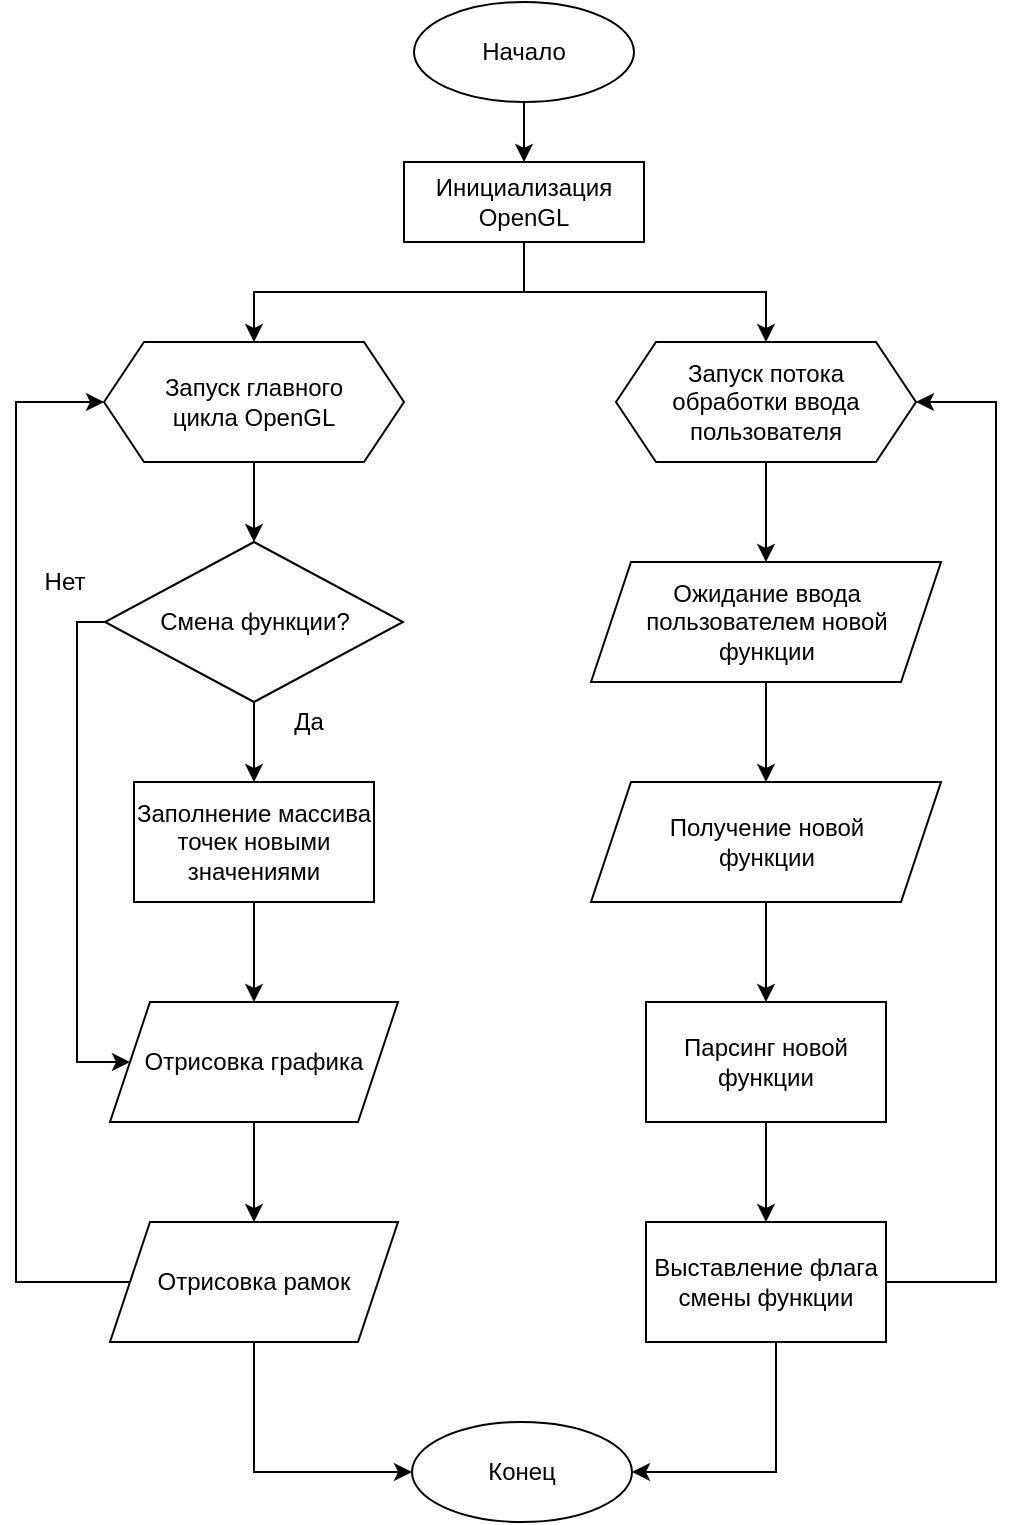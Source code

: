 <mxfile version="13.9.9" type="device"><diagram id="TwdrmMFhZ-e7Rlhi1MAl" name="Страница 1"><mxGraphModel dx="1551" dy="1153" grid="1" gridSize="10" guides="1" tooltips="1" connect="1" arrows="1" fold="1" page="1" pageScale="1" pageWidth="827" pageHeight="1169" math="0" shadow="0"><root><mxCell id="0"/><mxCell id="1" parent="0"/><mxCell id="PMD0TlUEWNyR0CgfsT67-37" style="edgeStyle=orthogonalEdgeStyle;rounded=0;orthogonalLoop=1;jettySize=auto;html=1;entryX=0.5;entryY=0;entryDx=0;entryDy=0;fontColor=#000000;" edge="1" parent="1" source="ex3Rez0DELErfLiUG0Pz-1" target="PMD0TlUEWNyR0CgfsT67-2"><mxGeometry relative="1" as="geometry"/></mxCell><mxCell id="ex3Rez0DELErfLiUG0Pz-1" value="Начало" style="ellipse;whiteSpace=wrap;html=1;" parent="1" vertex="1"><mxGeometry x="368" y="30" width="110" height="50" as="geometry"/></mxCell><mxCell id="PMD0TlUEWNyR0CgfsT67-30" style="edgeStyle=orthogonalEdgeStyle;rounded=0;orthogonalLoop=1;jettySize=auto;html=1;entryX=0.5;entryY=0;entryDx=0;entryDy=0;fontColor=#000000;" edge="1" parent="1" source="PMD0TlUEWNyR0CgfsT67-2" target="PMD0TlUEWNyR0CgfsT67-8"><mxGeometry relative="1" as="geometry"/></mxCell><mxCell id="PMD0TlUEWNyR0CgfsT67-31" style="edgeStyle=orthogonalEdgeStyle;rounded=0;orthogonalLoop=1;jettySize=auto;html=1;entryX=0.5;entryY=0;entryDx=0;entryDy=0;fontColor=#000000;" edge="1" parent="1" source="PMD0TlUEWNyR0CgfsT67-2" target="PMD0TlUEWNyR0CgfsT67-10"><mxGeometry relative="1" as="geometry"/></mxCell><mxCell id="PMD0TlUEWNyR0CgfsT67-2" value="Инициализация OpenGL" style="rounded=0;whiteSpace=wrap;html=1;" vertex="1" parent="1"><mxGeometry x="363" y="110" width="120" height="40" as="geometry"/></mxCell><mxCell id="PMD0TlUEWNyR0CgfsT67-27" style="edgeStyle=orthogonalEdgeStyle;rounded=0;orthogonalLoop=1;jettySize=auto;html=1;entryX=0.5;entryY=0;entryDx=0;entryDy=0;fontColor=#000000;" edge="1" parent="1" source="PMD0TlUEWNyR0CgfsT67-5" target="PMD0TlUEWNyR0CgfsT67-7"><mxGeometry relative="1" as="geometry"/></mxCell><mxCell id="PMD0TlUEWNyR0CgfsT67-5" value="Отрисовка графика" style="shape=parallelogram;perimeter=parallelogramPerimeter;whiteSpace=wrap;html=1;fixedSize=1;" vertex="1" parent="1"><mxGeometry x="216" y="530" width="144" height="60" as="geometry"/></mxCell><mxCell id="PMD0TlUEWNyR0CgfsT67-32" style="edgeStyle=orthogonalEdgeStyle;rounded=0;orthogonalLoop=1;jettySize=auto;html=1;entryX=0;entryY=0.5;entryDx=0;entryDy=0;fontColor=#000000;" edge="1" parent="1" source="PMD0TlUEWNyR0CgfsT67-7" target="PMD0TlUEWNyR0CgfsT67-8"><mxGeometry relative="1" as="geometry"><Array as="points"><mxPoint x="169" y="670"/><mxPoint x="169" y="230"/></Array></mxGeometry></mxCell><mxCell id="PMD0TlUEWNyR0CgfsT67-36" style="edgeStyle=orthogonalEdgeStyle;rounded=0;orthogonalLoop=1;jettySize=auto;html=1;entryX=0;entryY=0.5;entryDx=0;entryDy=0;fontColor=#000000;" edge="1" parent="1" source="PMD0TlUEWNyR0CgfsT67-7" target="PMD0TlUEWNyR0CgfsT67-34"><mxGeometry relative="1" as="geometry"><Array as="points"><mxPoint x="288" y="765"/></Array></mxGeometry></mxCell><mxCell id="PMD0TlUEWNyR0CgfsT67-7" value="Отрисовка рамок" style="shape=parallelogram;perimeter=parallelogramPerimeter;whiteSpace=wrap;html=1;fixedSize=1;" vertex="1" parent="1"><mxGeometry x="216" y="640" width="144" height="60" as="geometry"/></mxCell><mxCell id="PMD0TlUEWNyR0CgfsT67-29" style="edgeStyle=orthogonalEdgeStyle;rounded=0;orthogonalLoop=1;jettySize=auto;html=1;entryX=0.5;entryY=0;entryDx=0;entryDy=0;fontColor=#000000;" edge="1" parent="1" source="PMD0TlUEWNyR0CgfsT67-8" target="PMD0TlUEWNyR0CgfsT67-21"><mxGeometry relative="1" as="geometry"/></mxCell><mxCell id="PMD0TlUEWNyR0CgfsT67-8" value="&lt;span&gt;Запуск главного цикла OpenGL&lt;/span&gt;" style="shape=hexagon;perimeter=hexagonPerimeter2;whiteSpace=wrap;html=1;fixedSize=1;rounded=0;spacingLeft=15;spacingRight=15;" vertex="1" parent="1"><mxGeometry x="213" y="200" width="150" height="60" as="geometry"/></mxCell><mxCell id="PMD0TlUEWNyR0CgfsT67-17" style="edgeStyle=orthogonalEdgeStyle;rounded=0;orthogonalLoop=1;jettySize=auto;html=1;entryX=0.5;entryY=0;entryDx=0;entryDy=0;" edge="1" parent="1" source="PMD0TlUEWNyR0CgfsT67-10" target="PMD0TlUEWNyR0CgfsT67-11"><mxGeometry relative="1" as="geometry"/></mxCell><mxCell id="PMD0TlUEWNyR0CgfsT67-10" value="Запуск потока обработки ввода пользователя" style="shape=hexagon;perimeter=hexagonPerimeter2;whiteSpace=wrap;html=1;fixedSize=1;rounded=0;spacingLeft=15;spacingRight=15;" vertex="1" parent="1"><mxGeometry x="469" y="200" width="150" height="60" as="geometry"/></mxCell><mxCell id="PMD0TlUEWNyR0CgfsT67-18" style="edgeStyle=orthogonalEdgeStyle;rounded=0;orthogonalLoop=1;jettySize=auto;html=1;entryX=0.5;entryY=0;entryDx=0;entryDy=0;" edge="1" parent="1" source="PMD0TlUEWNyR0CgfsT67-11" target="PMD0TlUEWNyR0CgfsT67-13"><mxGeometry relative="1" as="geometry"/></mxCell><mxCell id="PMD0TlUEWNyR0CgfsT67-11" value="Ожидание ввода пользователем новой функции" style="shape=parallelogram;perimeter=parallelogramPerimeter;whiteSpace=wrap;html=1;fixedSize=1;rounded=0;spacingLeft=10;spacingRight=10;spacingTop=10;spacingBottom=10;spacing=6;" vertex="1" parent="1"><mxGeometry x="456.5" y="310" width="175" height="60" as="geometry"/></mxCell><mxCell id="PMD0TlUEWNyR0CgfsT67-19" style="edgeStyle=orthogonalEdgeStyle;rounded=0;orthogonalLoop=1;jettySize=auto;html=1;entryX=0.5;entryY=0;entryDx=0;entryDy=0;" edge="1" parent="1" source="PMD0TlUEWNyR0CgfsT67-13" target="PMD0TlUEWNyR0CgfsT67-14"><mxGeometry relative="1" as="geometry"/></mxCell><mxCell id="PMD0TlUEWNyR0CgfsT67-13" value="Получение новой функции" style="shape=parallelogram;perimeter=parallelogramPerimeter;whiteSpace=wrap;html=1;fixedSize=1;rounded=0;spacingLeft=10;spacingRight=10;spacingTop=10;spacingBottom=10;spacing=6;" vertex="1" parent="1"><mxGeometry x="456.5" y="420" width="175" height="60" as="geometry"/></mxCell><mxCell id="PMD0TlUEWNyR0CgfsT67-20" style="edgeStyle=orthogonalEdgeStyle;rounded=0;orthogonalLoop=1;jettySize=auto;html=1;entryX=0.5;entryY=0;entryDx=0;entryDy=0;" edge="1" parent="1" source="PMD0TlUEWNyR0CgfsT67-14" target="PMD0TlUEWNyR0CgfsT67-15"><mxGeometry relative="1" as="geometry"/></mxCell><mxCell id="PMD0TlUEWNyR0CgfsT67-14" value="Парсинг новой функции" style="rounded=0;whiteSpace=wrap;html=1;" vertex="1" parent="1"><mxGeometry x="484" y="530" width="120" height="60" as="geometry"/></mxCell><mxCell id="PMD0TlUEWNyR0CgfsT67-16" style="edgeStyle=orthogonalEdgeStyle;rounded=0;orthogonalLoop=1;jettySize=auto;html=1;entryX=1;entryY=0.5;entryDx=0;entryDy=0;" edge="1" parent="1" source="PMD0TlUEWNyR0CgfsT67-15" target="PMD0TlUEWNyR0CgfsT67-10"><mxGeometry relative="1" as="geometry"><Array as="points"><mxPoint x="659" y="670"/><mxPoint x="659" y="230"/></Array></mxGeometry></mxCell><mxCell id="PMD0TlUEWNyR0CgfsT67-35" style="edgeStyle=orthogonalEdgeStyle;rounded=0;orthogonalLoop=1;jettySize=auto;html=1;entryX=1;entryY=0.5;entryDx=0;entryDy=0;fontColor=#000000;" edge="1" parent="1" source="PMD0TlUEWNyR0CgfsT67-15" target="PMD0TlUEWNyR0CgfsT67-34"><mxGeometry relative="1" as="geometry"><Array as="points"><mxPoint x="549" y="765"/></Array></mxGeometry></mxCell><mxCell id="PMD0TlUEWNyR0CgfsT67-15" value="Выставление флага смены функции" style="rounded=0;whiteSpace=wrap;html=1;" vertex="1" parent="1"><mxGeometry x="484" y="640" width="120" height="60" as="geometry"/></mxCell><mxCell id="PMD0TlUEWNyR0CgfsT67-23" style="edgeStyle=orthogonalEdgeStyle;rounded=0;orthogonalLoop=1;jettySize=auto;html=1;entryX=0.5;entryY=0;entryDx=0;entryDy=0;labelPosition=right;verticalLabelPosition=middle;align=left;verticalAlign=middle;" edge="1" parent="1" source="PMD0TlUEWNyR0CgfsT67-21" target="PMD0TlUEWNyR0CgfsT67-22"><mxGeometry relative="1" as="geometry"><Array as="points"><mxPoint x="288.5" y="400"/><mxPoint x="288.5" y="400"/></Array></mxGeometry></mxCell><mxCell id="PMD0TlUEWNyR0CgfsT67-26" style="edgeStyle=orthogonalEdgeStyle;rounded=0;orthogonalLoop=1;jettySize=auto;html=1;entryX=0;entryY=0.5;entryDx=0;entryDy=0;fontColor=#000000;" edge="1" parent="1" source="PMD0TlUEWNyR0CgfsT67-21" target="PMD0TlUEWNyR0CgfsT67-5"><mxGeometry relative="1" as="geometry"><Array as="points"><mxPoint x="199.5" y="340"/><mxPoint x="199.5" y="560"/></Array></mxGeometry></mxCell><mxCell id="PMD0TlUEWNyR0CgfsT67-21" value="Смена функции?" style="rhombus;whiteSpace=wrap;html=1;rounded=0;" vertex="1" parent="1"><mxGeometry x="213.5" y="300" width="149" height="80" as="geometry"/></mxCell><mxCell id="PMD0TlUEWNyR0CgfsT67-28" style="edgeStyle=orthogonalEdgeStyle;rounded=0;orthogonalLoop=1;jettySize=auto;html=1;entryX=0.5;entryY=0;entryDx=0;entryDy=0;fontColor=#000000;" edge="1" parent="1" source="PMD0TlUEWNyR0CgfsT67-22" target="PMD0TlUEWNyR0CgfsT67-5"><mxGeometry relative="1" as="geometry"/></mxCell><mxCell id="PMD0TlUEWNyR0CgfsT67-22" value="Заполнение массива точек новыми значениями" style="rounded=0;whiteSpace=wrap;html=1;" vertex="1" parent="1"><mxGeometry x="228" y="420" width="120" height="60" as="geometry"/></mxCell><mxCell id="PMD0TlUEWNyR0CgfsT67-24" value="Да" style="text;html=1;align=center;verticalAlign=middle;resizable=0;points=[];autosize=1;fontColor=#000000;" vertex="1" parent="1"><mxGeometry x="299.5" y="380" width="30" height="20" as="geometry"/></mxCell><mxCell id="PMD0TlUEWNyR0CgfsT67-25" value="Нет" style="text;html=1;align=center;verticalAlign=middle;resizable=0;points=[];autosize=1;fontColor=#000000;" vertex="1" parent="1"><mxGeometry x="173" y="310" width="40" height="20" as="geometry"/></mxCell><mxCell id="PMD0TlUEWNyR0CgfsT67-34" value="Конец" style="ellipse;whiteSpace=wrap;html=1;" vertex="1" parent="1"><mxGeometry x="367" y="740" width="110" height="50" as="geometry"/></mxCell></root></mxGraphModel></diagram></mxfile>
